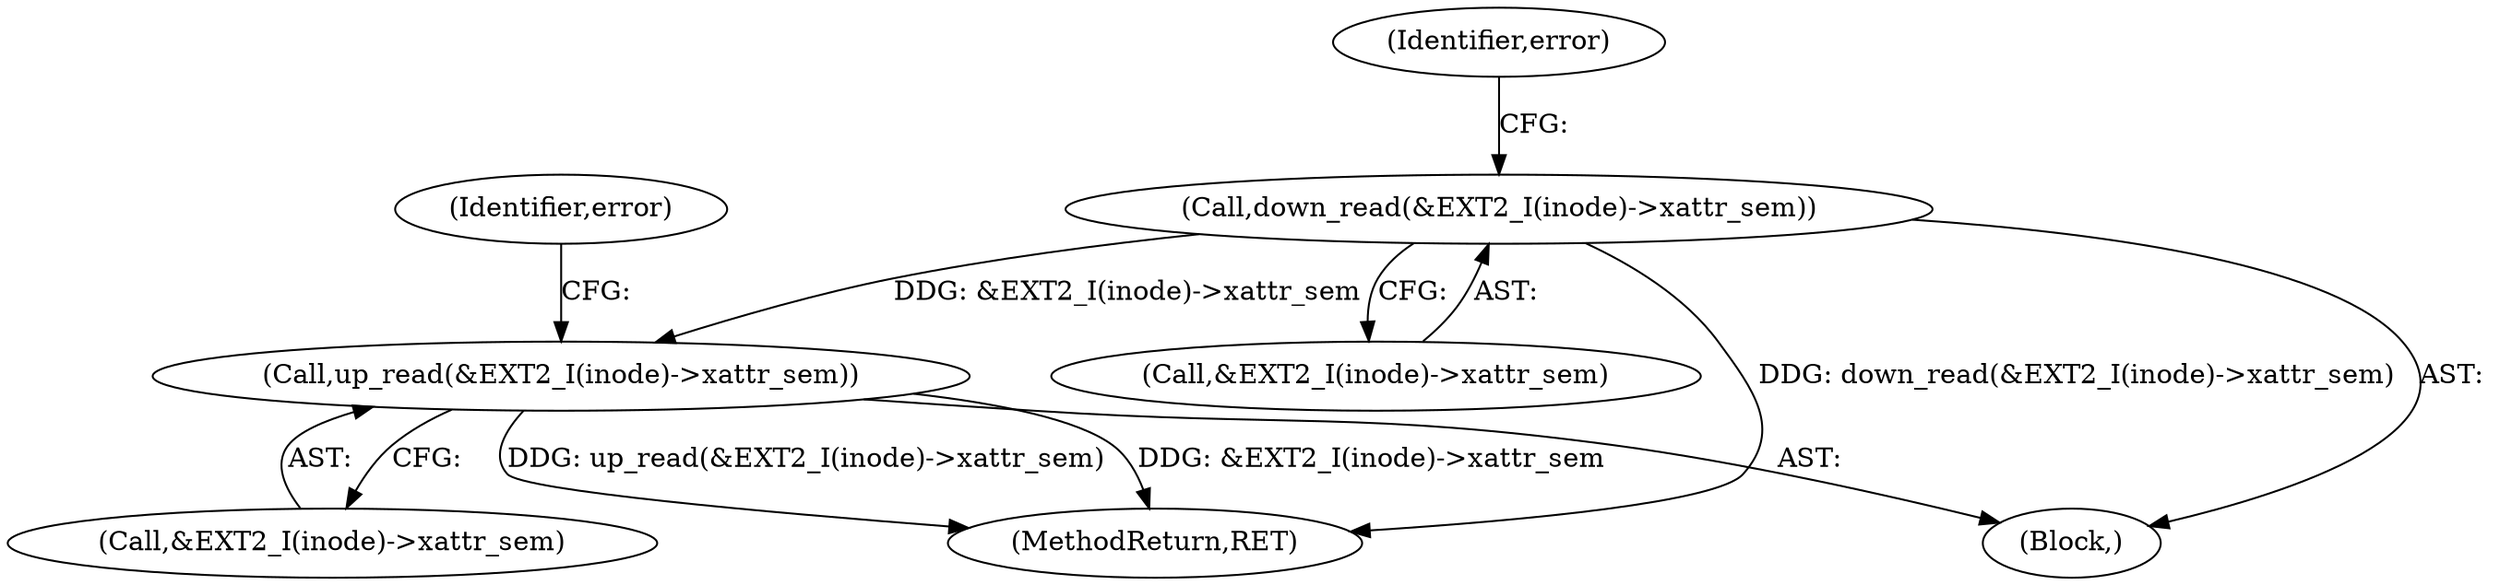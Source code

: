 digraph "0_linux_be0726d33cb8f411945884664924bed3cb8c70ee_7@API" {
"1000155" [label="(Call,down_read(&EXT2_I(inode)->xattr_sem))"];
"1000385" [label="(Call,up_read(&EXT2_I(inode)->xattr_sem))"];
"1000162" [label="(Identifier,error)"];
"1000392" [label="(Identifier,error)"];
"1000393" [label="(MethodReturn,RET)"];
"1000386" [label="(Call,&EXT2_I(inode)->xattr_sem)"];
"1000109" [label="(Block,)"];
"1000156" [label="(Call,&EXT2_I(inode)->xattr_sem)"];
"1000155" [label="(Call,down_read(&EXT2_I(inode)->xattr_sem))"];
"1000385" [label="(Call,up_read(&EXT2_I(inode)->xattr_sem))"];
"1000155" -> "1000109"  [label="AST: "];
"1000155" -> "1000156"  [label="CFG: "];
"1000156" -> "1000155"  [label="AST: "];
"1000162" -> "1000155"  [label="CFG: "];
"1000155" -> "1000393"  [label="DDG: down_read(&EXT2_I(inode)->xattr_sem)"];
"1000155" -> "1000385"  [label="DDG: &EXT2_I(inode)->xattr_sem"];
"1000385" -> "1000109"  [label="AST: "];
"1000385" -> "1000386"  [label="CFG: "];
"1000386" -> "1000385"  [label="AST: "];
"1000392" -> "1000385"  [label="CFG: "];
"1000385" -> "1000393"  [label="DDG: &EXT2_I(inode)->xattr_sem"];
"1000385" -> "1000393"  [label="DDG: up_read(&EXT2_I(inode)->xattr_sem)"];
}

